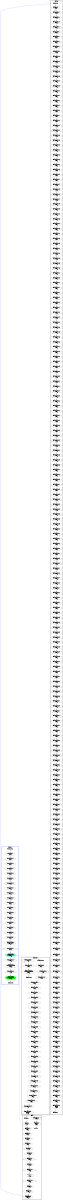 digraph "CFG" {
fontsize=10;
orientation="portrait";
rankdir="TB";
size="10,8";
_thrFunc1___bb__14 [fontsize=10, label="\"_thrFunc1___bb__14\"\nWCET=4", width="0.01"];
_thrFunc1___bb__10 [fontsize=10, label="\"_thrFunc1___bb__10\"\nWCET=4", width="0.01"];
_thrFunc1___bb__38 [fontsize=10, label="_thrFunc1___bb__38\n(_thrFunc1_)mysingle\nWCET=13", width="0.01"];
_thrFunc1___bb__21 [fontsize=10, label="\"_thrFunc1___bb__21\"\nWCET=6", width="0.01"];
_thrFunc1___bb23 [color=green, fontsize=10, label="_thrFunc1___bb23\n(_thrFunc1_)taskwait\nWCET=13", style=filled, width="0.01"];
_thrFunc1___bb__19 [fontsize=10, label="\"_thrFunc1___bb__19\"\nWCET=4", width="0.01"];
_thrFunc1___bb22__1 [fontsize=10, label="\"_thrFunc1___bb22__1\"\nWCET=0", width="0.01"];
_thrFunc1___bb__17 [fontsize=10, label="\"_thrFunc1___bb__17\"\nWCET=4", width="0.01"];
_thrFunc1__exit [color="white", fontsize=10, label="_thrFunc1__exit", width="0.01"];
_thrFunc1___bb__16 [fontsize=10, label="\"_thrFunc1___bb__16\"\nWCET=4", width="0.01"];
_thrFunc1___bb__37 [fontsize=10, label="\"_thrFunc1___bb__37\"\nWCET=4", width="0.01"];
_thrFunc1___bb22 [fontsize=10, label="_thrFunc1___bb22\n(_thrFunc1_)leaving_single\nWCET=13", width="0.01"];
_thrFunc1___bb__32 [fontsize=10, label="\"_thrFunc1___bb__32\"\nWCET=4", width="0.01"];
_thrFunc1___bb__22 [fontsize=10, label="\"_thrFunc1___bb__22\"\nWCET=4", width="0.01"];
_thrFunc1___bb__12 [fontsize=10, label="\"_thrFunc1___bb__12\"\nWCET=4", width="0.01"];
_thrFunc1___bb__26 [fontsize=10, label="\"_thrFunc1___bb__26\"\nWCET=6", width="0.01"];
_thrFunc1___bb__27 [fontsize=10, label="\"_thrFunc1___bb__27\"\nWCET=4", width="0.01"];
_thrFunc1___bb__34 [fontsize=10, label="\"_thrFunc1___bb__34\"\nWCET=4", width="0.01"];
_thrFunc1__entry [color="white", fontsize=10, height="0.01", label="_thrFunc1__entry", width="0.01"];
_thrFunc1___bb__29 [fontsize=10, label="\"_thrFunc1___bb__29\"\nWCET=4", width="0.01"];
_thrFunc1___bb__31 [fontsize=10, label="\"_thrFunc1___bb__31\"\nWCET=6", width="0.01"];
_thrFunc1___bb [fontsize=10, label="\"_thrFunc1___bb\"\nWCET=4", width="0.01"];
_thrFunc1___bb20__1 [fontsize=10, label="\"_thrFunc1___bb20__1\"\nWCET=0", width="0.01"];
_thrFunc1___bb20 [color=aquamarine, fontsize=10, label="_thrFunc1___bb20\nCREATE _taskFunc40_\nWCET=13", style=filled, width="0.01"];
_thrFunc1___bb__40 [fontsize=10, label="\"_thrFunc1___bb__40\"\nWCET=5", shape=diamond, width="0.01"];
_thrFunc1___bb__24 [fontsize=10, label="\"_thrFunc1___bb__24\"\nWCET=4", width="0.01"];
_thrFunc1___bb__36 [fontsize=10, label="\"_thrFunc1___bb__36\"\nWCET=6", width="0.01"];
_taskFunc40___bb__39 [fontsize=10, label="\"_taskFunc40___bb__39\"\nWCET=4", width="0.01"];
_taskFunc40___bb__16 [fontsize=10, label="\"_taskFunc40___bb__16\"\nWCET=4", width="0.01"];
_taskFunc40___bb__22 [fontsize=10, label="\"_taskFunc40___bb__22\"\nWCET=4", width="0.01"];
_taskFunc40___bb__40 [fontsize=10, label="\"_taskFunc40___bb__40\"\nWCET=4", width="0.01"];
_taskFunc40___bb__49 [fontsize=10, label="\"_taskFunc40___bb__49\"\nWCET=4", width="0.01"];
_taskFunc40___bb__38 [fontsize=10, label="\"_taskFunc40___bb__38\"\nWCET=4", width="0.01"];
_taskFunc40___bb__50 [fontsize=10, label="_taskFunc40___bb__50\nCALL fft_aux\nWCET=13", width="0.01"];
_taskFunc40__exit [color="white", fontsize=10, label="_taskFunc40__exit", width="0.01"];
_taskFunc40___bb__43 [fontsize=10, label="\"_taskFunc40___bb__43\"\nWCET=4", width="0.01"];
_taskFunc40___bb__12 [fontsize=10, label="\"_taskFunc40___bb__12\"\nWCET=4", width="0.01"];
_taskFunc40___bb__10 [fontsize=10, label="\"_taskFunc40___bb__10\"\nWCET=4", width="0.01"];
_taskFunc40___bb__46 [fontsize=10, label="\"_taskFunc40___bb__46\"\nWCET=4", width="0.01"];
_taskFunc40___bb__29 [fontsize=10, label="\"_taskFunc40___bb__29\"\nWCET=4", width="0.01"];
_taskFunc40___bb__19 [fontsize=10, label="\"_taskFunc40___bb__19\"\nWCET=4", width="0.01"];
_taskFunc40___bb__48 [fontsize=10, label="\"_taskFunc40___bb__48\"\nWCET=4", width="0.01"];
_taskFunc40___bb30__2 [fontsize=10, label="_taskFunc40___bb30__2\n(_taskFunc40_)taskenv_free\nWCET=13", width="0.01"];
_taskFunc40___bb__41 [fontsize=10, label="\"_taskFunc40___bb__41\"\nWCET=4", width="0.01"];
_taskFunc40___bb__24 [fontsize=10, label="\"_taskFunc40___bb__24\"\nWCET=4", width="0.01"];
_taskFunc40___bb__34 [fontsize=10, label="\"_taskFunc40___bb__34\"\nWCET=4", width="0.01"];
_taskFunc40___bb [fontsize=10, label="\"_taskFunc40___bb\"\nWCET=4", width="0.01"];
_taskFunc40___bb__47 [fontsize=10, label="\"_taskFunc40___bb__47\"\nWCET=4", width="0.01"];
_taskFunc40___bb__14 [fontsize=10, label="\"_taskFunc40___bb__14\"\nWCET=4", width="0.01"];
_taskFunc40___bb__37 [fontsize=10, label="\"_taskFunc40___bb__37\"\nWCET=4", width="0.01"];
_taskFunc40___bb__26 [fontsize=10, label="\"_taskFunc40___bb__26\"\nWCET=6", width="0.01"];
_taskFunc40___bb30 [fontsize=10, label="\"_taskFunc40___bb30\"\nWCET=4", width="0.01"];
_taskFunc40___bb__27 [fontsize=10, label="\"_taskFunc40___bb__27\"\nWCET=4", width="0.01"];
_taskFunc40___bb__42 [fontsize=10, label="\"_taskFunc40___bb__42\"\nWCET=4", width="0.01"];
_taskFunc40___bb__21 [fontsize=10, label="\"_taskFunc40___bb__21\"\nWCET=6", width="0.01"];
_taskFunc40___bb__17 [fontsize=10, label="\"_taskFunc40___bb__17\"\nWCET=4", width="0.01"];
_taskFunc40___bb__31 [fontsize=10, label="\"_taskFunc40___bb__31\"\nWCET=6", width="0.01"];
_taskFunc40___bb__51 [fontsize=10, label="\"_taskFunc40___bb__51\"\nWCET=0", width="0.01"];
_taskFunc40___bb__32 [fontsize=10, label="\"_taskFunc40___bb__32\"\nWCET=4", width="0.01"];
_taskFunc40___bb__36 [fontsize=10, label="\"_taskFunc40___bb__36\"\nWCET=6", width="0.01"];
_taskFunc40___bb__44 [fontsize=10, label="\"_taskFunc40___bb__44\"\nWCET=4", width="0.01"];
_taskFunc40__entry [color="white", fontsize=10, height="0.01", label="_taskFunc40__entry", width="0.01"];
fft_aux_entry [color="white", fontsize=10, height="0.01", label="fft_aux_entry", width="0.01"];
fft_aux__bb__26 [fontsize=10, label="\"fft_aux__bb__26\"\nWCET=5", shape=diamond, width="0.01"];
fft_aux__bb20__1 [fontsize=10, label="\"fft_aux__bb20__1\"\nWCET=4", width="0.01"];
fft_aux__bb__19 [fontsize=10, label="\"fft_aux__bb__19\"\nWCET=4", width="0.01"];
fft_aux__bb20__2 [fontsize=10, label="fft_aux__bb20__2\nCALL fft_base_8\nWCET=13", width="0.01"];
fft_aux__bb [fontsize=10, label="\"fft_aux__bb\"\nWCET=4", width="0.01"];
fft_aux__bb__13 [fontsize=10, label="\"fft_aux__bb__13\"\nWCET=4", width="0.01"];
fft_aux__bb20__3 [fontsize=10, label="\"fft_aux__bb20__3\"\nWCET=0", width="0.01"];
fft_aux__bb123 [fontsize=10, label="\"fft_aux__bb123\"\nRETURN\nWCET=0", width="0.01"];
fft_aux_exit [color="white", fontsize=10, label="fft_aux_exit", width="0.01"];
fft_aux__bb__11 [fontsize=10, label="\"fft_aux__bb__11\"\nWCET=4", width="0.01"];
fft_aux__bb17 [fontsize=10, label="\"fft_aux__bb17\"\nWCET=4", width="0.01"];
fft_aux__bb17__2 [fontsize=10, label="\"fft_aux__bb17__2\"\nWCET=5", shape=diamond, width="0.01"];
fft_aux__bb__17 [fontsize=10, label="\"fft_aux__bb__17\"\nWCET=4", width="0.01"];
fft_aux__bb20 [fontsize=10, label="\"fft_aux__bb20\"\nWCET=4", width="0.01"];
fft_aux__bb__24 [fontsize=10, label="\"fft_aux__bb__24\"\nWCET=4", width="0.01"];
fft_aux__bb11 [fontsize=10, label="\"fft_aux__bb11\"\nWCET=4", width="0.01"];
fft_aux__bb__15 [fontsize=10, label="\"fft_aux__bb__15\"\nWCET=4", width="0.01"];
fft_aux__bb11__2 [fontsize=10, label="\"fft_aux__bb11__2\"\nWCET=5", shape=diamond, width="0.01"];
fft_base_8__bb__220 [fontsize=10, label="\"fft_base_8__bb__220\"\nWCET=4", width="0.01"];
fft_base_8__bb__295 [fontsize=10, label="\"fft_base_8__bb__295\"\nWCET=4", width="0.01"];
fft_base_8__bb__134 [fontsize=10, label="\"fft_base_8__bb__134\"\nWCET=8", width="0.01"];
fft_base_8__bb__404 [fontsize=10, label="\"fft_base_8__bb__404\"\nWCET=4", width="0.01"];
fft_base_8__bb__264 [fontsize=10, label="\"fft_base_8__bb__264\"\nWCET=8", width="0.01"];
fft_base_8__bb__335 [fontsize=10, label="\"fft_base_8__bb__335\"\nWCET=4", width="0.01"];
fft_base_8__bb__216 [fontsize=10, label="\"fft_base_8__bb__216\"\nWCET=4", width="0.01"];
fft_base_8__bb__241 [fontsize=10, label="\"fft_base_8__bb__241\"\nWCET=4", width="0.01"];
fft_base_8__bb__446 [fontsize=10, label="\"fft_base_8__bb__446\"\nRETURN\nWCET=0", width="0.01"];
fft_base_8__bb__136 [fontsize=10, label="\"fft_base_8__bb__136\"\nWCET=4", width="0.01"];
fft_base_8__bb__359 [fontsize=10, label="\"fft_base_8__bb__359\"\nWCET=4", width="0.01"];
fft_base_8__bb__175 [fontsize=10, label="\"fft_base_8__bb__175\"\nWCET=4", width="0.01"];
fft_base_8__bb__119 [fontsize=10, label="\"fft_base_8__bb__119\"\nWCET=4", width="0.01"];
fft_base_8__bb__273 [fontsize=10, label="\"fft_base_8__bb__273\"\nWCET=4", width="0.01"];
fft_base_8__bb__387 [fontsize=10, label="\"fft_base_8__bb__387\"\nWCET=4", width="0.01"];
fft_base_8__bb__261 [fontsize=10, label="\"fft_base_8__bb__261\"\nWCET=4", width="0.01"];
fft_base_8__bb__151 [fontsize=10, label="\"fft_base_8__bb__151\"\nWCET=4", width="0.01"];
fft_base_8__bb__352 [fontsize=10, label="\"fft_base_8__bb__352\"\nWCET=4", width="0.01"];
fft_base_8__bb__144 [fontsize=10, label="\"fft_base_8__bb__144\"\nWCET=8", width="0.01"];
fft_base_8__bb__211 [fontsize=10, label="\"fft_base_8__bb__211\"\nWCET=4", width="0.01"];
fft_base_8__bb__237 [fontsize=10, label="\"fft_base_8__bb__237\"\nWCET=4", width="0.01"];
fft_base_8__bb__317 [fontsize=10, label="\"fft_base_8__bb__317\"\nWCET=4", width="0.01"];
fft_base_8__bb__229 [fontsize=10, label="\"fft_base_8__bb__229\"\nWCET=4", width="0.01"];
fft_base_8__bb__145 [fontsize=10, label="\"fft_base_8__bb__145\"\nWCET=4", width="0.01"];
fft_base_8__bb__315 [fontsize=10, label="\"fft_base_8__bb__315\"\nWCET=4", width="0.01"];
fft_base_8__bb__360 [fontsize=10, label="\"fft_base_8__bb__360\"\nWCET=4", width="0.01"];
fft_base_8__bb__181 [fontsize=10, label="\"fft_base_8__bb__181\"\nWCET=4", width="0.01"];
fft_base_8__bb__297 [fontsize=10, label="\"fft_base_8__bb__297\"\nWCET=4", width="0.01"];
fft_base_8__bb__54 [fontsize=10, label="\"fft_base_8__bb__54\"\nWCET=4", width="0.01"];
fft_base_8__bb__260 [fontsize=10, label="\"fft_base_8__bb__260\"\nWCET=4", width="0.01"];
fft_base_8__bb__440 [fontsize=10, label="\"fft_base_8__bb__440\"\nWCET=4", width="0.01"];
fft_base_8__bb__374 [fontsize=10, label="\"fft_base_8__bb__374\"\nWCET=4", width="0.01"];
fft_base_8__bb__154 [fontsize=10, label="\"fft_base_8__bb__154\"\nWCET=4", width="0.01"];
fft_base_8__bb__342 [fontsize=10, label="\"fft_base_8__bb__342\"\nWCET=4", width="0.01"];
fft_base_8__bb__219 [fontsize=10, label="\"fft_base_8__bb__219\"\nWCET=6", width="0.01"];
fft_base_8__bb__209 [fontsize=10, label="\"fft_base_8__bb__209\"\nWCET=6", width="0.01"];
fft_base_8__bb__265 [fontsize=10, label="\"fft_base_8__bb__265\"\nWCET=4", width="0.01"];
fft_base_8__bb__400 [fontsize=10, label="\"fft_base_8__bb__400\"\nWCET=6", width="0.01"];
fft_base_8__bb__246 [fontsize=10, label="\"fft_base_8__bb__246\"\nWCET=4", width="0.01"];
fft_base_8__bb__431 [fontsize=10, label="\"fft_base_8__bb__431\"\nWCET=8", width="0.01"];
fft_base_8__bb__386 [fontsize=10, label="\"fft_base_8__bb__386\"\nWCET=6", width="0.01"];
fft_base_8__bb__298 [fontsize=10, label="\"fft_base_8__bb__298\"\nWCET=4", width="0.01"];
fft_base_8__bb__373 [fontsize=10, label="\"fft_base_8__bb__373\"\nWCET=4", width="0.01"];
fft_base_8__bb__393 [fontsize=10, label="\"fft_base_8__bb__393\"\nWCET=8", width="0.01"];
fft_base_8__bb__86 [fontsize=10, label="\"fft_base_8__bb__86\"\nWCET=4", width="0.01"];
fft_base_8__bb__150 [fontsize=10, label="\"fft_base_8__bb__150\"\nWCET=4", width="0.01"];
fft_base_8__bb__186 [fontsize=10, label="\"fft_base_8__bb__186\"\nWCET=4", width="0.01"];
fft_base_8__bb__255 [fontsize=10, label="\"fft_base_8__bb__255\"\nWCET=4", width="0.01"];
fft_base_8__bb__419 [fontsize=10, label="\"fft_base_8__bb__419\"\nWCET=4", width="0.01"];
fft_base_8__bb__90 [fontsize=10, label="\"fft_base_8__bb__90\"\nWCET=4", width="0.01"];
fft_base_8__bb__107 [fontsize=10, label="\"fft_base_8__bb__107\"\nWCET=4", width="0.01"];
fft_base_8__bb__271 [fontsize=10, label="\"fft_base_8__bb__271\"\nWCET=4", width="0.01"];
fft_base_8__bb__289 [fontsize=10, label="\"fft_base_8__bb__289\"\nWCET=4", width="0.01"];
fft_base_8__bb__305 [fontsize=10, label="\"fft_base_8__bb__305\"\nWCET=4", width="0.01"];
fft_base_8__bb__372 [fontsize=10, label="\"fft_base_8__bb__372\"\nWCET=6", width="0.01"];
fft_base_8__bb__281 [fontsize=10, label="\"fft_base_8__bb__281\"\nWCET=4", width="0.01"];
fft_base_8__bb__155 [fontsize=10, label="\"fft_base_8__bb__155\"\nWCET=4", width="0.01"];
fft_base_8__bb__302 [fontsize=10, label="\"fft_base_8__bb__302\"\nWCET=4", width="0.01"];
fft_base_8__bb__191 [fontsize=10, label="\"fft_base_8__bb__191\"\nWCET=4", width="0.01"];
fft_base_8__bb__320 [fontsize=10, label="\"fft_base_8__bb__320\"\nWCET=4", width="0.01"];
fft_base_8_entry [color="white", fontsize=10, height="0.01", label="fft_base_8_entry", width="0.01"];
fft_base_8__bb__174 [fontsize=10, label="\"fft_base_8__bb__174\"\nWCET=4", width="0.01"];
fft_base_8__bb__104 [fontsize=10, label="\"fft_base_8__bb__104\"\nWCET=8", width="0.01"];
fft_base_8__bb__287 [fontsize=10, label="\"fft_base_8__bb__287\"\nWCET=4", width="0.01"];
fft_base_8__bb__290 [fontsize=10, label="\"fft_base_8__bb__290\"\nWCET=4", width="0.01"];
fft_base_8__bb__336 [fontsize=10, label="\"fft_base_8__bb__336\"\nWCET=4", width="0.01"];
fft_base_8__bb__130 [fontsize=10, label="\"fft_base_8__bb__130\"\nWCET=4", width="0.01"];
fft_base_8__bb__135 [fontsize=10, label="\"fft_base_8__bb__135\"\nWCET=4", width="0.01"];
fft_base_8__bb__259 [fontsize=10, label="\"fft_base_8__bb__259\"\nWCET=6", width="0.01"];
fft_base_8__bb__395 [fontsize=10, label="\"fft_base_8__bb__395\"\nWCET=4", width="0.01"];
fft_base_8__bb__428 [fontsize=10, label="\"fft_base_8__bb__428\"\nWCET=4", width="0.01"];
fft_base_8__bb__445 [fontsize=10, label="\"fft_base_8__bb__445\"\nWCET=8", width="0.01"];
fft_base_8__bb__438 [fontsize=10, label="\"fft_base_8__bb__438\"\nWCET=6", width="0.01"];
fft_base_8__bb__383 [fontsize=10, label="\"fft_base_8__bb__383\"\nWCET=4", width="0.01"];
fft_base_8__bb__231 [fontsize=10, label="\"fft_base_8__bb__231\"\nWCET=4", width="0.01"];
fft_base_8__bb__214 [fontsize=10, label="\"fft_base_8__bb__214\"\nWCET=8", width="0.01"];
fft_base_8__bb__286 [fontsize=10, label="\"fft_base_8__bb__286\"\nWCET=4", width="0.01"];
fft_base_8__bb__394 [fontsize=10, label="\"fft_base_8__bb__394\"\nWCET=4", width="0.01"];
fft_base_8__bb__106 [fontsize=10, label="\"fft_base_8__bb__106\"\nWCET=4", width="0.01"];
fft_base_8__bb__249 [fontsize=10, label="\"fft_base_8__bb__249\"\nWCET=6", width="0.01"];
fft_base_8__bb__421 [fontsize=10, label="\"fft_base_8__bb__421\"\nWCET=4", width="0.01"];
fft_base_8__bb__390 [fontsize=10, label="\"fft_base_8__bb__390\"\nWCET=4", width="0.01"];
fft_base_8__bb__109 [fontsize=10, label="\"fft_base_8__bb__109\"\nWCET=4", width="0.01"];
fft_base_8__bb__89 [fontsize=10, label="\"fft_base_8__bb__89\"\nWCET=4", width="0.01"];
fft_base_8__bb__256 [fontsize=10, label="\"fft_base_8__bb__256\"\nWCET=4", width="0.01"];
fft_base_8__bb__141 [fontsize=10, label="\"fft_base_8__bb__141\"\nWCET=4", width="0.01"];
fft_base_8__bb__118 [fontsize=10, label="\"fft_base_8__bb__118\"\nWCET=4", width="0.01"];
fft_base_8__bb__121 [fontsize=10, label="\"fft_base_8__bb__121\"\nWCET=4", width="0.01"];
fft_base_8__bb__322 [fontsize=10, label="\"fft_base_8__bb__322\"\nWCET=4", width="0.01"];
fft_base_8__bb__329 [fontsize=10, label="\"fft_base_8__bb__329\"\nWCET=4", width="0.01"];
fft_base_8__bb__225 [fontsize=10, label="\"fft_base_8__bb__225\"\nWCET=4", width="0.01"];
fft_base_8__bb__179 [fontsize=10, label="\"fft_base_8__bb__179\"\nWCET=4", width="0.01"];
fft_base_8__bb__313 [fontsize=10, label="\"fft_base_8__bb__313\"\nWCET=4", width="0.01"];
fft_base_8__bb__215 [fontsize=10, label="\"fft_base_8__bb__215\"\nWCET=4", width="0.01"];
fft_base_8__bb__314 [fontsize=10, label="\"fft_base_8__bb__314\"\nWCET=4", width="0.01"];
fft_base_8__bb__397 [fontsize=10, label="\"fft_base_8__bb__397\"\nWCET=4", width="0.01"];
fft_base_8__bb__366 [fontsize=10, label="\"fft_base_8__bb__366\"\nWCET=4", width="0.01"];
fft_base_8__bb__269 [fontsize=10, label="\"fft_base_8__bb__269\"\nWCET=4", width="0.01"];
fft_base_8__bb__294 [fontsize=10, label="\"fft_base_8__bb__294\"\nWCET=4", width="0.01"];
fft_base_8__bb__163 [fontsize=10, label="\"fft_base_8__bb__163\"\nWCET=4", width="0.01"];
fft_base_8__bb__365 [fontsize=10, label="\"fft_base_8__bb__365\"\nWCET=8", width="0.01"];
fft_base_8__bb__278 [fontsize=10, label="\"fft_base_8__bb__278\"\nWCET=4", width="0.01"];
fft_base_8__bb__101 [fontsize=10, label="\"fft_base_8__bb__101\"\nWCET=4", width="0.01"];
fft_base_8__bb__424 [fontsize=10, label="\"fft_base_8__bb__424\"\nWCET=6", width="0.01"];
fft_base_8__bb__153 [fontsize=10, label="\"fft_base_8__bb__153\"\nWCET=4", width="0.01"];
fft_base_8__bb__91 [fontsize=10, label="\"fft_base_8__bb__91\"\nWCET=4", width="0.01"];
fft_base_8__bb__283 [fontsize=10, label="\"fft_base_8__bb__283\"\nWCET=4", width="0.01"];
fft_base_8__bb__413 [fontsize=10, label="\"fft_base_8__bb__413\"\nWCET=4", width="0.01"];
fft_base_8__bb__146 [fontsize=10, label="\"fft_base_8__bb__146\"\nWCET=4", width="0.01"];
fft_base_8__bb__303 [fontsize=10, label="\"fft_base_8__bb__303\"\nWCET=4", width="0.01"];
fft_base_8__bb__358 [fontsize=10, label="\"fft_base_8__bb__358\"\nWCET=6", width="0.01"];
fft_base_8__bb__166 [fontsize=10, label="\"fft_base_8__bb__166\"\nWCET=4", width="0.01"];
fft_base_8__bb__425 [fontsize=10, label="\"fft_base_8__bb__425\"\nWCET=4", width="0.01"];
fft_base_8__bb__190 [fontsize=10, label="\"fft_base_8__bb__190\"\nWCET=4", width="0.01"];
fft_base_8__bb__126 [fontsize=10, label="\"fft_base_8__bb__126\"\nWCET=4", width="0.01"];
fft_base_8__bb__167 [fontsize=10, label="\"fft_base_8__bb__167\"\nWCET=4", width="0.01"];
fft_base_8__bb__171 [fontsize=10, label="\"fft_base_8__bb__171\"\nWCET=4", width="0.01"];
fft_base_8__bb__311 [fontsize=10, label="\"fft_base_8__bb__311\"\nWCET=4", width="0.01"];
fft_base_8__bb__343 [fontsize=10, label="\"fft_base_8__bb__343\"\nWCET=4", width="0.01"];
fft_base_8__bb__96 [fontsize=10, label="\"fft_base_8__bb__96\"\nWCET=4", width="0.01"];
fft_base_8__bb__178 [fontsize=10, label="\"fft_base_8__bb__178\"\nWCET=4", width="0.01"];
fft_base_8__bb__131 [fontsize=10, label="\"fft_base_8__bb__131\"\nWCET=4", width="0.01"];
fft_base_8__bb__185 [fontsize=10, label="\"fft_base_8__bb__185\"\nWCET=4", width="0.01"];
fft_base_8__bb__402 [fontsize=10, label="\"fft_base_8__bb__402\"\nWCET=4", width="0.01"];
fft_base_8__bb__379 [fontsize=10, label="\"fft_base_8__bb__379\"\nWCET=8", width="0.01"];
fft_base_8__bb__442 [fontsize=10, label="\"fft_base_8__bb__442\"\nWCET=4", width="0.01"];
fft_base_8__bb__235 [fontsize=10, label="\"fft_base_8__bb__235\"\nWCET=4", width="0.01"];
fft_base_8__bb__409 [fontsize=10, label="\"fft_base_8__bb__409\"\nWCET=4", width="0.01"];
fft_base_8__bb__140 [fontsize=10, label="\"fft_base_8__bb__140\"\nWCET=4", width="0.01"];
fft_base_8__bb__149 [fontsize=10, label="\"fft_base_8__bb__149\"\nWCET=4", width="0.01"];
fft_base_8__bb__388 [fontsize=10, label="\"fft_base_8__bb__388\"\nWCET=4", width="0.01"];
fft_base_8__bb__110 [fontsize=10, label="\"fft_base_8__bb__110\"\nWCET=4", width="0.01"];
fft_base_8__bb__291 [fontsize=10, label="\"fft_base_8__bb__291\"\nWCET=4", width="0.01"];
fft_base_8__bb__99 [fontsize=10, label="\"fft_base_8__bb__99\"\nWCET=6", width="0.01"];
fft_base_8__bb__293 [fontsize=10, label="\"fft_base_8__bb__293\"\nWCET=4", width="0.01"];
fft_base_8__bb__95 [fontsize=10, label="\"fft_base_8__bb__95\"\nWCET=4", width="0.01"];
fft_base_8__bb__210 [fontsize=10, label="\"fft_base_8__bb__210\"\nWCET=4", width="0.01"];
fft_base_8__bb__353 [fontsize=10, label="\"fft_base_8__bb__353\"\nWCET=4", width="0.01"];
fft_base_8__bb__139 [fontsize=10, label="\"fft_base_8__bb__139\"\nWCET=6", width="0.01"];
fft_base_8__bb__226 [fontsize=10, label="\"fft_base_8__bb__226\"\nWCET=4", width="0.01"];
fft_base_8__bb__270 [fontsize=10, label="\"fft_base_8__bb__270\"\nWCET=4", width="0.01"];
fft_base_8_exit [color="white", fontsize=10, label="fft_base_8_exit", width="0.01"];
fft_base_8__bb__173 [fontsize=10, label="\"fft_base_8__bb__173\"\nWCET=4", width="0.01"];
fft_base_8__bb__267 [fontsize=10, label="\"fft_base_8__bb__267\"\nWCET=4", width="0.01"];
fft_base_8__bb__105 [fontsize=10, label="\"fft_base_8__bb__105\"\nWCET=4", width="0.01"];
fft_base_8__bb__367 [fontsize=10, label="\"fft_base_8__bb__367\"\nWCET=4", width="0.01"];
fft_base_8__bb__355 [fontsize=10, label="\"fft_base_8__bb__355\"\nWCET=4", width="0.01"];
fft_base_8__bb__401 [fontsize=10, label="\"fft_base_8__bb__401\"\nWCET=4", width="0.01"];
fft_base_8__bb__157 [fontsize=10, label="\"fft_base_8__bb__157\"\nWCET=4", width="0.01"];
fft_base_8__bb__412 [fontsize=10, label="\"fft_base_8__bb__412\"\nWCET=4", width="0.01"];
fft_base_8__bb__362 [fontsize=10, label="\"fft_base_8__bb__362\"\nWCET=4", width="0.01"];
fft_base_8__bb__111 [fontsize=10, label="\"fft_base_8__bb__111\"\nWCET=4", width="0.01"];
fft_base_8__bb__309 [fontsize=10, label="\"fft_base_8__bb__309\"\nWCET=4", width="0.01"];
fft_base_8__bb__158 [fontsize=10, label="\"fft_base_8__bb__158\"\nWCET=4", width="0.01"];
fft_base_8__bb__94 [fontsize=10, label="\"fft_base_8__bb__94\"\nWCET=6", width="0.01"];
fft_base_8__bb__369 [fontsize=10, label="\"fft_base_8__bb__369\"\nWCET=4", width="0.01"];
fft_base_8__bb__169 [fontsize=10, label="\"fft_base_8__bb__169\"\nWCET=4", width="0.01"];
fft_base_8__bb__117 [fontsize=10, label="\"fft_base_8__bb__117\"\nWCET=4", width="0.01"];
fft_base_8__bb__341 [fontsize=10, label="\"fft_base_8__bb__341\"\nWCET=8", width="0.01"];
fft_base_8__bb__266 [fontsize=10, label="\"fft_base_8__bb__266\"\nWCET=4", width="0.01"];
fft_base_8__bb__277 [fontsize=10, label="\"fft_base_8__bb__277\"\nWCET=4", width="0.01"];
fft_base_8__bb__432 [fontsize=10, label="\"fft_base_8__bb__432\"\nWCET=4", width="0.01"];
fft_base_8__bb__418 [fontsize=10, label="\"fft_base_8__bb__418\"\nWCET=4", width="0.01"];
fft_base_8__bb__170 [fontsize=10, label="\"fft_base_8__bb__170\"\nWCET=4", width="0.01"];
fft_base_8__bb__206 [fontsize=10, label="\"fft_base_8__bb__206\"\nWCET=4", width="0.01"];
fft_base_8__bb__301 [fontsize=10, label="\"fft_base_8__bb__301\"\nWCET=4", width="0.01"];
fft_base_8__bb__381 [fontsize=10, label="\"fft_base_8__bb__381\"\nWCET=4", width="0.01"];
fft_base_8__bb__346 [fontsize=10, label="\"fft_base_8__bb__346\"\nWCET=4", width="0.01"];
fft_base_8__bb__347 [fontsize=10, label="\"fft_base_8__bb__347\"\nWCET=4", width="0.01"];
fft_base_8__bb__221 [fontsize=10, label="\"fft_base_8__bb__221\"\nWCET=4", width="0.01"];
fft_base_8__bb__376 [fontsize=10, label="\"fft_base_8__bb__376\"\nWCET=4", width="0.01"];
fft_base_8__bb__279 [fontsize=10, label="\"fft_base_8__bb__279\"\nWCET=4", width="0.01"];
fft_base_8__bb__100 [fontsize=10, label="\"fft_base_8__bb__100\"\nWCET=4", width="0.01"];
fft_base_8__bb__193 [fontsize=10, label="\"fft_base_8__bb__193\"\nWCET=4", width="0.01"];
fft_base_8__bb__114 [fontsize=10, label="\"fft_base_8__bb__114\"\nWCET=4", width="0.01"];
fft_base_8__bb__238 [fontsize=10, label="\"fft_base_8__bb__238\"\nWCET=4", width="0.01"];
fft_base_8__bb__351 [fontsize=10, label="\"fft_base_8__bb__351\"\nWCET=4", width="0.01"];
fft_base_8__bb__407 [fontsize=10, label="\"fft_base_8__bb__407\"\nWCET=8", width="0.01"];
fft_base_8__bb__321 [fontsize=10, label="\"fft_base_8__bb__321\"\nWCET=4", width="0.01"];
fft_base_8__bb__306 [fontsize=10, label="\"fft_base_8__bb__306\"\nWCET=4", width="0.01"];
fft_base_8__bb__187 [fontsize=10, label="\"fft_base_8__bb__187\"\nWCET=4", width="0.01"];
fft_base_8__bb__348 [fontsize=10, label="\"fft_base_8__bb__348\"\nWCET=4", width="0.01"];
fft_base_8__bb__251 [fontsize=10, label="\"fft_base_8__bb__251\"\nWCET=4", width="0.01"];
fft_base_8__bb__239 [fontsize=10, label="\"fft_base_8__bb__239\"\nWCET=4", width="0.01"];
fft_base_8__bb__233 [fontsize=10, label="\"fft_base_8__bb__233\"\nWCET=4", width="0.01"];
fft_base_8__bb__254 [fontsize=10, label="\"fft_base_8__bb__254\"\nWCET=8", width="0.01"];
fft_base_8__bb__275 [fontsize=10, label="\"fft_base_8__bb__275\"\nWCET=4", width="0.01"];
fft_base_8__bb__408 [fontsize=10, label="\"fft_base_8__bb__408\"\nWCET=4", width="0.01"];
fft_base_8__bb__162 [fontsize=10, label="\"fft_base_8__bb__162\"\nWCET=4", width="0.01"];
fft_base_8__bb__282 [fontsize=10, label="\"fft_base_8__bb__282\"\nWCET=4", width="0.01"];
fft_base_8__bb__115 [fontsize=10, label="\"fft_base_8__bb__115\"\nWCET=4", width="0.01"];
fft_base_8__bb__129 [fontsize=10, label="\"fft_base_8__bb__129\"\nWCET=6", width="0.01"];
fft_base_8__bb__227 [fontsize=10, label="\"fft_base_8__bb__227\"\nWCET=4", width="0.01"];
fft_base_8__bb__426 [fontsize=10, label="\"fft_base_8__bb__426\"\nWCET=4", width="0.01"];
fft_base_8__bb__189 [fontsize=10, label="\"fft_base_8__bb__189\"\nWCET=4", width="0.01"];
fft_base_8__bb__250 [fontsize=10, label="\"fft_base_8__bb__250\"\nWCET=4", width="0.01"];
fft_base_8__bb__435 [fontsize=10, label="\"fft_base_8__bb__435\"\nWCET=4", width="0.01"];
fft_base_8__bb__334 [fontsize=10, label="\"fft_base_8__bb__334\"\nWCET=6", width="0.01"];
fft_base_8__bb__310 [fontsize=10, label="\"fft_base_8__bb__310\"\nWCET=4", width="0.01"];
fft_base_8__bb__165 [fontsize=10, label="\"fft_base_8__bb__165\"\nWCET=4", width="0.01"];
fft_base_8__bb__183 [fontsize=10, label="\"fft_base_8__bb__183\"\nWCET=4", width="0.01"];
fft_base_8__bb__338 [fontsize=10, label="\"fft_base_8__bb__338\"\nWCET=4", width="0.01"];
fft_base_8__bb__224 [fontsize=10, label="\"fft_base_8__bb__224\"\nWCET=8", width="0.01"];
fft_base_8__bb__159 [fontsize=10, label="\"fft_base_8__bb__159\"\nWCET=4", width="0.01"];
fft_base_8__bb__324 [fontsize=10, label="\"fft_base_8__bb__324\"\nWCET=4", width="0.01"];
fft_base_8__bb__299 [fontsize=10, label="\"fft_base_8__bb__299\"\nWCET=4", width="0.01"];
fft_base_8__bb__414 [fontsize=10, label="\"fft_base_8__bb__414\"\nWCET=4", width="0.01"];
fft_base_8__bb__234 [fontsize=10, label="\"fft_base_8__bb__234\"\nWCET=4", width="0.01"];
fft_base_8__bb__328 [fontsize=10, label="\"fft_base_8__bb__328\"\nWCET=4", width="0.01"];
fft_base_8__bb__380 [fontsize=10, label="\"fft_base_8__bb__380\"\nWCET=4", width="0.01"];
fft_base_8__bb__439 [fontsize=10, label="\"fft_base_8__bb__439\"\nWCET=4", width="0.01"];
fft_base_8__bb__182 [fontsize=10, label="\"fft_base_8__bb__182\"\nWCET=4", width="0.01"];
fft_base_8__bb__417 [fontsize=10, label="\"fft_base_8__bb__417\"\nWCET=4", width="0.01"];
fft_base_8__bb__161 [fontsize=10, label="\"fft_base_8__bb__161\"\nWCET=4", width="0.01"];
fft_base_8__bb__331 [fontsize=10, label="\"fft_base_8__bb__331\"\nWCET=4", width="0.01"];
fft_base_8__bb__113 [fontsize=10, label="\"fft_base_8__bb__113\"\nWCET=4", width="0.01"];
fft_base_8__bb__230 [fontsize=10, label="\"fft_base_8__bb__230\"\nWCET=4", width="0.01"];
fft_base_8__bb__433 [fontsize=10, label="\"fft_base_8__bb__433\"\nWCET=4", width="0.01"];
fft_base_8__bb__307 [fontsize=10, label="\"fft_base_8__bb__307\"\nWCET=4", width="0.01"];
fft_base_8__bb [fontsize=10, label="\"fft_base_8__bb\"\nWCET=4", width="0.01"];
fft_base_8__bb__327 [fontsize=10, label="\"fft_base_8__bb__327\"\nWCET=6", width="0.01"];
fft_base_8__bb__147 [fontsize=10, label="\"fft_base_8__bb__147\"\nWCET=4", width="0.01"];
fft_base_8__bb__274 [fontsize=10, label="\"fft_base_8__bb__274\"\nWCET=4", width="0.01"];
fft_base_8__bb__177 [fontsize=10, label="\"fft_base_8__bb__177\"\nWCET=4", width="0.01"];
fft_base_8__bb__285 [fontsize=10, label="\"fft_base_8__bb__285\"\nWCET=4", width="0.01"];
_thrFunc1___bb__14 -> _thrFunc1___bb__16  [key=0];
_thrFunc1___bb__10 -> _thrFunc1___bb__12  [key=0];
_thrFunc1___bb__38 -> _thrFunc1___bb__40  [key=0];
_thrFunc1___bb__21 -> _thrFunc1___bb__22  [key=0];
_thrFunc1___bb23 -> _thrFunc1__exit  [key=0];
_thrFunc1___bb__19 -> _thrFunc1___bb__21  [key=0];
_thrFunc1___bb22__1 -> _thrFunc1___bb23  [key=0];
_thrFunc1___bb__17 -> _thrFunc1___bb__19  [key=0];
_thrFunc1___bb__16 -> _thrFunc1___bb__17  [key=0];
_thrFunc1___bb__37 -> _thrFunc1___bb__38  [key=0];
_thrFunc1___bb22 -> _thrFunc1___bb22__1  [key=0];
_thrFunc1___bb__32 -> _thrFunc1___bb__34  [key=0];
_thrFunc1___bb__22 -> _thrFunc1___bb__24  [key=0];
_thrFunc1___bb__12 -> _thrFunc1___bb__14  [key=0];
_thrFunc1___bb__26 -> _thrFunc1___bb__27  [key=0];
_thrFunc1___bb__27 -> _thrFunc1___bb__29  [key=0];
_thrFunc1___bb__34 -> _thrFunc1___bb__36  [key=0];
_thrFunc1__entry -> _thrFunc1___bb  [key=0];
_thrFunc1___bb__29 -> _thrFunc1___bb__31  [key=0];
_thrFunc1___bb__31 -> _thrFunc1___bb__32  [key=0];
_thrFunc1___bb -> _thrFunc1___bb__10  [key=0];
_thrFunc1___bb20__1 -> _thrFunc1___bb22  [key=0];
_thrFunc1___bb20 -> _thrFunc1___bb20__1  [key=0];
_thrFunc1___bb20 -> _taskFunc40__entry  [color=blue, key=0];
_thrFunc1___bb__40 -> _thrFunc1___bb20  [key=0];
_thrFunc1___bb__24 -> _thrFunc1___bb__26  [key=0];
_thrFunc1___bb__36 -> _thrFunc1___bb__37  [key=0];
_taskFunc40___bb__39 -> _taskFunc40___bb__40  [key=0];
_taskFunc40___bb__16 -> _taskFunc40___bb__17  [key=0];
_taskFunc40___bb__22 -> _taskFunc40___bb__24  [key=0];
_taskFunc40___bb__40 -> _taskFunc40___bb__41  [key=0];
_taskFunc40___bb__49 -> _taskFunc40___bb__50  [key=0];
_taskFunc40___bb__38 -> _taskFunc40___bb__39  [key=0];
_taskFunc40___bb__50 -> fft_aux_entry  [color=blue, key=0];
_taskFunc40___bb__43 -> _taskFunc40___bb__44  [key=0];
_taskFunc40___bb__12 -> _taskFunc40___bb__14  [key=0];
_taskFunc40___bb__10 -> _taskFunc40___bb__12  [key=0];
_taskFunc40___bb__46 -> _taskFunc40___bb__47  [key=0];
_taskFunc40___bb__29 -> _taskFunc40___bb__31  [key=0];
_taskFunc40___bb__19 -> _taskFunc40___bb__21  [key=0];
_taskFunc40___bb__48 -> _taskFunc40___bb__49  [key=0];
_taskFunc40___bb30__2 -> _taskFunc40__exit  [key=0];
_taskFunc40___bb__41 -> _taskFunc40___bb__42  [key=0];
_taskFunc40___bb__24 -> _taskFunc40___bb__26  [key=0];
_taskFunc40___bb__34 -> _taskFunc40___bb__36  [key=0];
_taskFunc40___bb -> _taskFunc40___bb__10  [key=0];
_taskFunc40___bb__47 -> _taskFunc40___bb__48  [key=0];
_taskFunc40___bb__14 -> _taskFunc40___bb__16  [key=0];
_taskFunc40___bb__37 -> _taskFunc40___bb__38  [key=0];
_taskFunc40___bb__26 -> _taskFunc40___bb__27  [key=0];
_taskFunc40___bb30 -> _taskFunc40___bb30__2  [key=0];
_taskFunc40___bb__27 -> _taskFunc40___bb__29  [key=0];
_taskFunc40___bb__42 -> _taskFunc40___bb__43  [key=0];
_taskFunc40___bb__21 -> _taskFunc40___bb__22  [key=0];
_taskFunc40___bb__17 -> _taskFunc40___bb__19  [key=0];
_taskFunc40___bb__31 -> _taskFunc40___bb__32  [key=0];
_taskFunc40___bb__51 -> _taskFunc40___bb30  [key=0];
_taskFunc40___bb__32 -> _taskFunc40___bb__34  [key=0];
_taskFunc40___bb__36 -> _taskFunc40___bb__37  [key=0];
_taskFunc40___bb__44 -> _taskFunc40___bb__46  [key=0];
_taskFunc40__entry -> _taskFunc40___bb  [key=0];
fft_aux_entry -> fft_aux__bb  [key=0];
fft_aux__bb__26 -> fft_aux__bb11  [key=0];
fft_aux__bb20__1 -> fft_aux__bb20__2  [key=0];
fft_aux__bb__19 -> fft_aux__bb__24  [key=0];
fft_aux__bb20__2 -> fft_base_8_entry  [color=blue, key=0];
fft_aux__bb -> fft_aux__bb__11  [key=0];
fft_aux__bb__13 -> fft_aux__bb__15  [key=0];
fft_aux__bb20__3 -> fft_aux__bb123  [key=0];
fft_aux__bb123 -> fft_aux_exit  [key=0];
fft_aux_exit -> _taskFunc40___bb__51  [color=red, key=0];
fft_aux__bb__11 -> fft_aux__bb__13  [key=0];
fft_aux__bb17 -> fft_aux__bb17__2  [key=0];
fft_aux__bb17__2 -> fft_aux__bb20  [key=0];
fft_aux__bb__17 -> fft_aux__bb__19  [key=0];
fft_aux__bb20 -> fft_aux__bb20__1  [key=0];
fft_aux__bb__24 -> fft_aux__bb__26  [key=0];
fft_aux__bb11 -> fft_aux__bb11__2  [key=0];
fft_aux__bb__15 -> fft_aux__bb__17  [key=0];
fft_aux__bb11__2 -> fft_aux__bb17  [key=0];
fft_base_8__bb__220 -> fft_base_8__bb__221  [key=0];
fft_base_8__bb__295 -> fft_base_8__bb__297  [key=0];
fft_base_8__bb__134 -> fft_base_8__bb__135  [key=0];
fft_base_8__bb__404 -> fft_base_8__bb__407  [key=0];
fft_base_8__bb__264 -> fft_base_8__bb__265  [key=0];
fft_base_8__bb__335 -> fft_base_8__bb__336  [key=0];
fft_base_8__bb__216 -> fft_base_8__bb__219  [key=0];
fft_base_8__bb__241 -> fft_base_8__bb__246  [key=0];
fft_base_8__bb__446 -> fft_base_8_exit  [key=0];
fft_base_8__bb__136 -> fft_base_8__bb__139  [key=0];
fft_base_8__bb__359 -> fft_base_8__bb__360  [key=0];
fft_base_8__bb__175 -> fft_base_8__bb__177  [key=0];
fft_base_8__bb__119 -> fft_base_8__bb__121  [key=0];
fft_base_8__bb__273 -> fft_base_8__bb__274  [key=0];
fft_base_8__bb__387 -> fft_base_8__bb__388  [key=0];
fft_base_8__bb__261 -> fft_base_8__bb__264  [key=0];
fft_base_8__bb__151 -> fft_base_8__bb__153  [key=0];
fft_base_8__bb__352 -> fft_base_8__bb__353  [key=0];
fft_base_8__bb__144 -> fft_base_8__bb__145  [key=0];
fft_base_8__bb__211 -> fft_base_8__bb__214  [key=0];
fft_base_8__bb__237 -> fft_base_8__bb__238  [key=0];
fft_base_8__bb__317 -> fft_base_8__bb__320  [key=0];
fft_base_8__bb__229 -> fft_base_8__bb__230  [key=0];
fft_base_8__bb__145 -> fft_base_8__bb__146  [key=0];
fft_base_8__bb__315 -> fft_base_8__bb__317  [key=0];
fft_base_8__bb__360 -> fft_base_8__bb__362  [key=0];
fft_base_8__bb__181 -> fft_base_8__bb__182  [key=0];
fft_base_8__bb__297 -> fft_base_8__bb__298  [key=0];
fft_base_8__bb__54 -> fft_base_8__bb__86  [key=0];
fft_base_8__bb__260 -> fft_base_8__bb__261  [key=0];
fft_base_8__bb__440 -> fft_base_8__bb__442  [key=0];
fft_base_8__bb__374 -> fft_base_8__bb__376  [key=0];
fft_base_8__bb__154 -> fft_base_8__bb__155  [key=0];
fft_base_8__bb__342 -> fft_base_8__bb__343  [key=0];
fft_base_8__bb__219 -> fft_base_8__bb__220  [key=0];
fft_base_8__bb__209 -> fft_base_8__bb__210  [key=0];
fft_base_8__bb__265 -> fft_base_8__bb__266  [key=0];
fft_base_8__bb__400 -> fft_base_8__bb__401  [key=0];
fft_base_8__bb__246 -> fft_base_8__bb__249  [key=0];
fft_base_8__bb__431 -> fft_base_8__bb__432  [key=0];
fft_base_8__bb__386 -> fft_base_8__bb__387  [key=0];
fft_base_8__bb__298 -> fft_base_8__bb__299  [key=0];
fft_base_8__bb__373 -> fft_base_8__bb__374  [key=0];
fft_base_8__bb__393 -> fft_base_8__bb__394  [key=0];
fft_base_8__bb__86 -> fft_base_8__bb__89  [key=0];
fft_base_8__bb__150 -> fft_base_8__bb__151  [key=0];
fft_base_8__bb__186 -> fft_base_8__bb__187  [key=0];
fft_base_8__bb__255 -> fft_base_8__bb__256  [key=0];
fft_base_8__bb__419 -> fft_base_8__bb__421  [key=0];
fft_base_8__bb__90 -> fft_base_8__bb__91  [key=0];
fft_base_8__bb__107 -> fft_base_8__bb__109  [key=0];
fft_base_8__bb__271 -> fft_base_8__bb__273  [key=0];
fft_base_8__bb__289 -> fft_base_8__bb__290  [key=0];
fft_base_8__bb__305 -> fft_base_8__bb__306  [key=0];
fft_base_8__bb__372 -> fft_base_8__bb__373  [key=0];
fft_base_8__bb__281 -> fft_base_8__bb__282  [key=0];
fft_base_8__bb__155 -> fft_base_8__bb__157  [key=0];
fft_base_8__bb__302 -> fft_base_8__bb__303  [key=0];
fft_base_8__bb__191 -> fft_base_8__bb__193  [key=0];
fft_base_8__bb__320 -> fft_base_8__bb__321  [key=0];
fft_base_8_entry -> fft_base_8__bb  [key=0];
fft_base_8__bb__174 -> fft_base_8__bb__175  [key=0];
fft_base_8__bb__104 -> fft_base_8__bb__105  [key=0];
fft_base_8__bb__287 -> fft_base_8__bb__289  [key=0];
fft_base_8__bb__290 -> fft_base_8__bb__291  [key=0];
fft_base_8__bb__336 -> fft_base_8__bb__338  [key=0];
fft_base_8__bb__130 -> fft_base_8__bb__131  [key=0];
fft_base_8__bb__135 -> fft_base_8__bb__136  [key=0];
fft_base_8__bb__259 -> fft_base_8__bb__260  [key=0];
fft_base_8__bb__395 -> fft_base_8__bb__397  [key=0];
fft_base_8__bb__428 -> fft_base_8__bb__431  [key=0];
fft_base_8__bb__445 -> fft_base_8__bb__446  [key=0];
fft_base_8__bb__438 -> fft_base_8__bb__439  [key=0];
fft_base_8__bb__383 -> fft_base_8__bb__386  [key=0];
fft_base_8__bb__231 -> fft_base_8__bb__233  [key=0];
fft_base_8__bb__214 -> fft_base_8__bb__215  [key=0];
fft_base_8__bb__286 -> fft_base_8__bb__287  [key=0];
fft_base_8__bb__394 -> fft_base_8__bb__395  [key=0];
fft_base_8__bb__106 -> fft_base_8__bb__107  [key=0];
fft_base_8__bb__249 -> fft_base_8__bb__250  [key=0];
fft_base_8__bb__421 -> fft_base_8__bb__424  [key=0];
fft_base_8__bb__390 -> fft_base_8__bb__393  [key=0];
fft_base_8__bb__109 -> fft_base_8__bb__110  [key=0];
fft_base_8__bb__89 -> fft_base_8__bb__90  [key=0];
fft_base_8__bb__256 -> fft_base_8__bb__259  [key=0];
fft_base_8__bb__141 -> fft_base_8__bb__144  [key=0];
fft_base_8__bb__118 -> fft_base_8__bb__119  [key=0];
fft_base_8__bb__121 -> fft_base_8__bb__126  [key=0];
fft_base_8__bb__322 -> fft_base_8__bb__324  [key=0];
fft_base_8__bb__329 -> fft_base_8__bb__331  [key=0];
fft_base_8__bb__225 -> fft_base_8__bb__226  [key=0];
fft_base_8__bb__179 -> fft_base_8__bb__181  [key=0];
fft_base_8__bb__313 -> fft_base_8__bb__314  [key=0];
fft_base_8__bb__215 -> fft_base_8__bb__216  [key=0];
fft_base_8__bb__314 -> fft_base_8__bb__315  [key=0];
fft_base_8__bb__397 -> fft_base_8__bb__400  [key=0];
fft_base_8__bb__366 -> fft_base_8__bb__367  [key=0];
fft_base_8__bb__269 -> fft_base_8__bb__270  [key=0];
fft_base_8__bb__294 -> fft_base_8__bb__295  [key=0];
fft_base_8__bb__163 -> fft_base_8__bb__165  [key=0];
fft_base_8__bb__365 -> fft_base_8__bb__366  [key=0];
fft_base_8__bb__278 -> fft_base_8__bb__279  [key=0];
fft_base_8__bb__101 -> fft_base_8__bb__104  [key=0];
fft_base_8__bb__424 -> fft_base_8__bb__425  [key=0];
fft_base_8__bb__153 -> fft_base_8__bb__154  [key=0];
fft_base_8__bb__91 -> fft_base_8__bb__94  [key=0];
fft_base_8__bb__283 -> fft_base_8__bb__285  [key=0];
fft_base_8__bb__413 -> fft_base_8__bb__414  [key=0];
fft_base_8__bb__146 -> fft_base_8__bb__147  [key=0];
fft_base_8__bb__303 -> fft_base_8__bb__305  [key=0];
fft_base_8__bb__358 -> fft_base_8__bb__359  [key=0];
fft_base_8__bb__166 -> fft_base_8__bb__167  [key=0];
fft_base_8__bb__425 -> fft_base_8__bb__426  [key=0];
fft_base_8__bb__190 -> fft_base_8__bb__191  [key=0];
fft_base_8__bb__126 -> fft_base_8__bb__129  [key=0];
fft_base_8__bb__167 -> fft_base_8__bb__169  [key=0];
fft_base_8__bb__171 -> fft_base_8__bb__173  [key=0];
fft_base_8__bb__311 -> fft_base_8__bb__313  [key=0];
fft_base_8__bb__343 -> fft_base_8__bb__346  [key=0];
fft_base_8__bb__96 -> fft_base_8__bb__99  [key=0];
fft_base_8__bb__178 -> fft_base_8__bb__179  [key=0];
fft_base_8__bb__131 -> fft_base_8__bb__134  [key=0];
fft_base_8__bb__185 -> fft_base_8__bb__186  [key=0];
fft_base_8__bb__402 -> fft_base_8__bb__404  [key=0];
fft_base_8__bb__379 -> fft_base_8__bb__380  [key=0];
fft_base_8__bb__442 -> fft_base_8__bb__445  [key=0];
fft_base_8__bb__235 -> fft_base_8__bb__237  [key=0];
fft_base_8__bb__409 -> fft_base_8__bb__412  [key=0];
fft_base_8__bb__140 -> fft_base_8__bb__141  [key=0];
fft_base_8__bb__149 -> fft_base_8__bb__150  [key=0];
fft_base_8__bb__388 -> fft_base_8__bb__390  [key=0];
fft_base_8__bb__110 -> fft_base_8__bb__111  [key=0];
fft_base_8__bb__291 -> fft_base_8__bb__293  [key=0];
fft_base_8__bb__99 -> fft_base_8__bb__100  [key=0];
fft_base_8__bb__293 -> fft_base_8__bb__294  [key=0];
fft_base_8__bb__95 -> fft_base_8__bb__96  [key=0];
fft_base_8__bb__210 -> fft_base_8__bb__211  [key=0];
fft_base_8__bb__353 -> fft_base_8__bb__355  [key=0];
fft_base_8__bb__139 -> fft_base_8__bb__140  [key=0];
fft_base_8__bb__226 -> fft_base_8__bb__227  [key=0];
fft_base_8__bb__270 -> fft_base_8__bb__271  [key=0];
fft_base_8_exit -> fft_aux__bb20__3  [color=red, key=0];
fft_base_8__bb__173 -> fft_base_8__bb__174  [key=0];
fft_base_8__bb__267 -> fft_base_8__bb__269  [key=0];
fft_base_8__bb__105 -> fft_base_8__bb__106  [key=0];
fft_base_8__bb__367 -> fft_base_8__bb__369  [key=0];
fft_base_8__bb__355 -> fft_base_8__bb__358  [key=0];
fft_base_8__bb__401 -> fft_base_8__bb__402  [key=0];
fft_base_8__bb__157 -> fft_base_8__bb__158  [key=0];
fft_base_8__bb__412 -> fft_base_8__bb__413  [key=0];
fft_base_8__bb__362 -> fft_base_8__bb__365  [key=0];
fft_base_8__bb__111 -> fft_base_8__bb__113  [key=0];
fft_base_8__bb__309 -> fft_base_8__bb__310  [key=0];
fft_base_8__bb__158 -> fft_base_8__bb__159  [key=0];
fft_base_8__bb__94 -> fft_base_8__bb__95  [key=0];
fft_base_8__bb__369 -> fft_base_8__bb__372  [key=0];
fft_base_8__bb__169 -> fft_base_8__bb__170  [key=0];
fft_base_8__bb__117 -> fft_base_8__bb__118  [key=0];
fft_base_8__bb__341 -> fft_base_8__bb__342  [key=0];
fft_base_8__bb__266 -> fft_base_8__bb__267  [key=0];
fft_base_8__bb__277 -> fft_base_8__bb__278  [key=0];
fft_base_8__bb__432 -> fft_base_8__bb__433  [key=0];
fft_base_8__bb__418 -> fft_base_8__bb__419  [key=0];
fft_base_8__bb__170 -> fft_base_8__bb__171  [key=0];
fft_base_8__bb__206 -> fft_base_8__bb__209  [key=0];
fft_base_8__bb__301 -> fft_base_8__bb__302  [key=0];
fft_base_8__bb__381 -> fft_base_8__bb__383  [key=0];
fft_base_8__bb__346 -> fft_base_8__bb__347  [key=0];
fft_base_8__bb__347 -> fft_base_8__bb__348  [key=0];
fft_base_8__bb__221 -> fft_base_8__bb__224  [key=0];
fft_base_8__bb__376 -> fft_base_8__bb__379  [key=0];
fft_base_8__bb__279 -> fft_base_8__bb__281  [key=0];
fft_base_8__bb__100 -> fft_base_8__bb__101  [key=0];
fft_base_8__bb__193 -> fft_base_8__bb__206  [key=0];
fft_base_8__bb__114 -> fft_base_8__bb__115  [key=0];
fft_base_8__bb__238 -> fft_base_8__bb__239  [key=0];
fft_base_8__bb__351 -> fft_base_8__bb__352  [key=0];
fft_base_8__bb__407 -> fft_base_8__bb__408  [key=0];
fft_base_8__bb__321 -> fft_base_8__bb__322  [key=0];
fft_base_8__bb__306 -> fft_base_8__bb__307  [key=0];
fft_base_8__bb__187 -> fft_base_8__bb__189  [key=0];
fft_base_8__bb__348 -> fft_base_8__bb__351  [key=0];
fft_base_8__bb__251 -> fft_base_8__bb__254  [key=0];
fft_base_8__bb__239 -> fft_base_8__bb__241  [key=0];
fft_base_8__bb__233 -> fft_base_8__bb__234  [key=0];
fft_base_8__bb__254 -> fft_base_8__bb__255  [key=0];
fft_base_8__bb__275 -> fft_base_8__bb__277  [key=0];
fft_base_8__bb__408 -> fft_base_8__bb__409  [key=0];
fft_base_8__bb__162 -> fft_base_8__bb__163  [key=0];
fft_base_8__bb__282 -> fft_base_8__bb__283  [key=0];
fft_base_8__bb__115 -> fft_base_8__bb__117  [key=0];
fft_base_8__bb__129 -> fft_base_8__bb__130  [key=0];
fft_base_8__bb__227 -> fft_base_8__bb__229  [key=0];
fft_base_8__bb__426 -> fft_base_8__bb__428  [key=0];
fft_base_8__bb__189 -> fft_base_8__bb__190  [key=0];
fft_base_8__bb__250 -> fft_base_8__bb__251  [key=0];
fft_base_8__bb__435 -> fft_base_8__bb__438  [key=0];
fft_base_8__bb__334 -> fft_base_8__bb__335  [key=0];
fft_base_8__bb__310 -> fft_base_8__bb__311  [key=0];
fft_base_8__bb__165 -> fft_base_8__bb__166  [key=0];
fft_base_8__bb__183 -> fft_base_8__bb__185  [key=0];
fft_base_8__bb__338 -> fft_base_8__bb__341  [key=0];
fft_base_8__bb__224 -> fft_base_8__bb__225  [key=0];
fft_base_8__bb__159 -> fft_base_8__bb__161  [key=0];
fft_base_8__bb__324 -> fft_base_8__bb__327  [key=0];
fft_base_8__bb__299 -> fft_base_8__bb__301  [key=0];
fft_base_8__bb__414 -> fft_base_8__bb__417  [key=0];
fft_base_8__bb__234 -> fft_base_8__bb__235  [key=0];
fft_base_8__bb__328 -> fft_base_8__bb__329  [key=0];
fft_base_8__bb__380 -> fft_base_8__bb__381  [key=0];
fft_base_8__bb__439 -> fft_base_8__bb__440  [key=0];
fft_base_8__bb__182 -> fft_base_8__bb__183  [key=0];
fft_base_8__bb__417 -> fft_base_8__bb__418  [key=0];
fft_base_8__bb__161 -> fft_base_8__bb__162  [key=0];
fft_base_8__bb__331 -> fft_base_8__bb__334  [key=0];
fft_base_8__bb__113 -> fft_base_8__bb__114  [key=0];
fft_base_8__bb__230 -> fft_base_8__bb__231  [key=0];
fft_base_8__bb__433 -> fft_base_8__bb__435  [key=0];
fft_base_8__bb__307 -> fft_base_8__bb__309  [key=0];
fft_base_8__bb -> fft_base_8__bb__54  [key=0];
fft_base_8__bb__327 -> fft_base_8__bb__328  [key=0];
fft_base_8__bb__147 -> fft_base_8__bb__149  [key=0];
fft_base_8__bb__274 -> fft_base_8__bb__275  [key=0];
fft_base_8__bb__177 -> fft_base_8__bb__178  [key=0];
fft_base_8__bb__285 -> fft_base_8__bb__286  [key=0];
subgraph "cluster__thrFunc1_" {
label=_thrFunc1_
style="bold"
color="blue"
"_thrFunc1___bb"
"_thrFunc1___bb__10"
"_thrFunc1___bb__12"
"_thrFunc1___bb__14"
"_thrFunc1___bb__16"
"_thrFunc1___bb__17"
"_thrFunc1___bb__19"
"_thrFunc1___bb__21"
"_thrFunc1___bb__22"
"_thrFunc1___bb__24"
"_thrFunc1___bb__26"
"_thrFunc1___bb__27"
"_thrFunc1___bb__29"
"_thrFunc1___bb__31"
"_thrFunc1___bb__32"
"_thrFunc1___bb__34"
"_thrFunc1___bb__36"
"_thrFunc1___bb__37"
"_thrFunc1___bb__38"
"_thrFunc1___bb__40"
"_thrFunc1___bb20"
"_thrFunc1___bb20__1"
"_thrFunc1___bb22"
"_thrFunc1___bb22__1"
"_thrFunc1___bb23"

"_thrFunc1__entry"
"_thrFunc1__exit"
}
subgraph "cluster__taskFunc40_" {
label=_taskFunc40_
style="bold"
"_taskFunc40___bb"
"_taskFunc40___bb__10"
"_taskFunc40___bb__12"
"_taskFunc40___bb__14"
"_taskFunc40___bb__16"
"_taskFunc40___bb__17"
"_taskFunc40___bb__19"
"_taskFunc40___bb__21"
"_taskFunc40___bb__22"
"_taskFunc40___bb__24"
"_taskFunc40___bb__26"
"_taskFunc40___bb__27"
"_taskFunc40___bb__29"
"_taskFunc40___bb__31"
"_taskFunc40___bb__32"
"_taskFunc40___bb__34"
"_taskFunc40___bb__36"
"_taskFunc40___bb__37"
"_taskFunc40___bb__38"
"_taskFunc40___bb__39"
"_taskFunc40___bb__40"
"_taskFunc40___bb__41"
"_taskFunc40___bb__42"
"_taskFunc40___bb__43"
"_taskFunc40___bb__44"
"_taskFunc40___bb__46"
"_taskFunc40___bb__47"
"_taskFunc40___bb__48"
"_taskFunc40___bb__49"
"_taskFunc40___bb__50"
"_taskFunc40___bb__51"
"_taskFunc40___bb30"
"_taskFunc40___bb30__2"

"_taskFunc40__entry"
"_taskFunc40__exit"
}
subgraph "cluster_fft_aux" {
label=fft_aux
style="bold"
"fft_aux__bb"
"fft_aux__bb__11"
"fft_aux__bb__13"
"fft_aux__bb__15"
"fft_aux__bb__17"
"fft_aux__bb__19"
"fft_aux__bb__24"
"fft_aux__bb__26"




"fft_aux__bb11"
"fft_aux__bb11__2"




"fft_aux__bb17"
"fft_aux__bb17__2"
"fft_aux__bb20"
"fft_aux__bb20__1"
"fft_aux__bb20__2"
"fft_aux__bb20__3"






























































































"fft_aux__bb123"
"fft_aux_entry"
"fft_aux_exit"
}
subgraph "cluster_fft_base_32" {
label=fft_base_32
style="bold"

















































































































































































































































































































































































































































































































































































































































































































































































































































































































































































































































































































































































































































































































































































































































































}
subgraph "cluster_fft_base_16" {
label=fft_base_16
style="bold"

































































































































































































































































































































































































































































































































































































}
subgraph "cluster_fft_base_2" {
label=fft_base_2
style="bold"

































}
subgraph "cluster_fft_base_8" {
label=fft_base_8
style="bold"
"fft_base_8__bb"
"fft_base_8__bb__54"
"fft_base_8__bb__86"
"fft_base_8__bb__89"
"fft_base_8__bb__90"
"fft_base_8__bb__91"
"fft_base_8__bb__94"
"fft_base_8__bb__95"
"fft_base_8__bb__96"
"fft_base_8__bb__99"
"fft_base_8__bb__100"
"fft_base_8__bb__101"
"fft_base_8__bb__104"
"fft_base_8__bb__105"
"fft_base_8__bb__106"
"fft_base_8__bb__107"
"fft_base_8__bb__109"
"fft_base_8__bb__110"
"fft_base_8__bb__111"
"fft_base_8__bb__113"
"fft_base_8__bb__114"
"fft_base_8__bb__115"
"fft_base_8__bb__117"
"fft_base_8__bb__118"
"fft_base_8__bb__119"
"fft_base_8__bb__121"
"fft_base_8__bb__126"
"fft_base_8__bb__129"
"fft_base_8__bb__130"
"fft_base_8__bb__131"
"fft_base_8__bb__134"
"fft_base_8__bb__135"
"fft_base_8__bb__136"
"fft_base_8__bb__139"
"fft_base_8__bb__140"
"fft_base_8__bb__141"
"fft_base_8__bb__144"
"fft_base_8__bb__145"
"fft_base_8__bb__146"
"fft_base_8__bb__147"
"fft_base_8__bb__149"
"fft_base_8__bb__150"
"fft_base_8__bb__151"
"fft_base_8__bb__153"
"fft_base_8__bb__154"
"fft_base_8__bb__155"
"fft_base_8__bb__157"
"fft_base_8__bb__158"
"fft_base_8__bb__159"
"fft_base_8__bb__161"
"fft_base_8__bb__162"
"fft_base_8__bb__163"
"fft_base_8__bb__165"
"fft_base_8__bb__166"
"fft_base_8__bb__167"
"fft_base_8__bb__169"
"fft_base_8__bb__170"
"fft_base_8__bb__171"
"fft_base_8__bb__173"
"fft_base_8__bb__174"
"fft_base_8__bb__175"
"fft_base_8__bb__177"
"fft_base_8__bb__178"
"fft_base_8__bb__179"
"fft_base_8__bb__181"
"fft_base_8__bb__182"
"fft_base_8__bb__183"
"fft_base_8__bb__185"
"fft_base_8__bb__186"
"fft_base_8__bb__187"
"fft_base_8__bb__189"
"fft_base_8__bb__190"
"fft_base_8__bb__191"
"fft_base_8__bb__193"
"fft_base_8__bb__206"
"fft_base_8__bb__209"
"fft_base_8__bb__210"
"fft_base_8__bb__211"
"fft_base_8__bb__214"
"fft_base_8__bb__215"
"fft_base_8__bb__216"
"fft_base_8__bb__219"
"fft_base_8__bb__220"
"fft_base_8__bb__221"
"fft_base_8__bb__224"
"fft_base_8__bb__225"
"fft_base_8__bb__226"
"fft_base_8__bb__227"
"fft_base_8__bb__229"
"fft_base_8__bb__230"
"fft_base_8__bb__231"
"fft_base_8__bb__233"
"fft_base_8__bb__234"
"fft_base_8__bb__235"
"fft_base_8__bb__237"
"fft_base_8__bb__238"
"fft_base_8__bb__239"
"fft_base_8__bb__241"
"fft_base_8__bb__246"
"fft_base_8__bb__249"
"fft_base_8__bb__250"
"fft_base_8__bb__251"
"fft_base_8__bb__254"
"fft_base_8__bb__255"
"fft_base_8__bb__256"
"fft_base_8__bb__259"
"fft_base_8__bb__260"
"fft_base_8__bb__261"
"fft_base_8__bb__264"
"fft_base_8__bb__265"
"fft_base_8__bb__266"
"fft_base_8__bb__267"
"fft_base_8__bb__269"
"fft_base_8__bb__270"
"fft_base_8__bb__271"
"fft_base_8__bb__273"
"fft_base_8__bb__274"
"fft_base_8__bb__275"
"fft_base_8__bb__277"
"fft_base_8__bb__278"
"fft_base_8__bb__279"
"fft_base_8__bb__281"
"fft_base_8__bb__282"
"fft_base_8__bb__283"
"fft_base_8__bb__285"
"fft_base_8__bb__286"
"fft_base_8__bb__287"
"fft_base_8__bb__289"
"fft_base_8__bb__290"
"fft_base_8__bb__291"
"fft_base_8__bb__293"
"fft_base_8__bb__294"
"fft_base_8__bb__295"
"fft_base_8__bb__297"
"fft_base_8__bb__298"
"fft_base_8__bb__299"
"fft_base_8__bb__301"
"fft_base_8__bb__302"
"fft_base_8__bb__303"
"fft_base_8__bb__305"
"fft_base_8__bb__306"
"fft_base_8__bb__307"
"fft_base_8__bb__309"
"fft_base_8__bb__310"
"fft_base_8__bb__311"
"fft_base_8__bb__313"
"fft_base_8__bb__314"
"fft_base_8__bb__315"
"fft_base_8__bb__317"
"fft_base_8__bb__320"
"fft_base_8__bb__321"
"fft_base_8__bb__322"
"fft_base_8__bb__324"
"fft_base_8__bb__327"
"fft_base_8__bb__328"
"fft_base_8__bb__329"
"fft_base_8__bb__331"
"fft_base_8__bb__334"
"fft_base_8__bb__335"
"fft_base_8__bb__336"
"fft_base_8__bb__338"
"fft_base_8__bb__341"
"fft_base_8__bb__342"
"fft_base_8__bb__343"
"fft_base_8__bb__346"
"fft_base_8__bb__347"
"fft_base_8__bb__348"
"fft_base_8__bb__351"
"fft_base_8__bb__352"
"fft_base_8__bb__353"
"fft_base_8__bb__355"
"fft_base_8__bb__358"
"fft_base_8__bb__359"
"fft_base_8__bb__360"
"fft_base_8__bb__362"
"fft_base_8__bb__365"
"fft_base_8__bb__366"
"fft_base_8__bb__367"
"fft_base_8__bb__369"
"fft_base_8__bb__372"
"fft_base_8__bb__373"
"fft_base_8__bb__374"
"fft_base_8__bb__376"
"fft_base_8__bb__379"
"fft_base_8__bb__380"
"fft_base_8__bb__381"
"fft_base_8__bb__383"
"fft_base_8__bb__386"
"fft_base_8__bb__387"
"fft_base_8__bb__388"
"fft_base_8__bb__390"
"fft_base_8__bb__393"
"fft_base_8__bb__394"
"fft_base_8__bb__395"
"fft_base_8__bb__397"
"fft_base_8__bb__400"
"fft_base_8__bb__401"
"fft_base_8__bb__402"
"fft_base_8__bb__404"
"fft_base_8__bb__407"
"fft_base_8__bb__408"
"fft_base_8__bb__409"
"fft_base_8__bb__412"
"fft_base_8__bb__413"
"fft_base_8__bb__414"
"fft_base_8__bb__417"
"fft_base_8__bb__418"
"fft_base_8__bb__419"
"fft_base_8__bb__421"
"fft_base_8__bb__424"
"fft_base_8__bb__425"
"fft_base_8__bb__426"
"fft_base_8__bb__428"
"fft_base_8__bb__431"
"fft_base_8__bb__432"
"fft_base_8__bb__433"
"fft_base_8__bb__435"
"fft_base_8__bb__438"
"fft_base_8__bb__439"
"fft_base_8__bb__440"
"fft_base_8__bb__442"
"fft_base_8__bb__445"
"fft_base_8__bb__446"
"fft_base_8_entry"
"fft_base_8_exit"
}
subgraph "cluster_fft_base_4" {
label=fft_base_4
style="bold"





















































































}
subgraph "cluster__taskFunc27_" {
label=_taskFunc27_
style="bold"























}
subgraph "cluster_fft_unshuffle_32" {
label=fft_unshuffle_32
style="bold"
































































































































































































































}
subgraph "cluster__taskFunc25_" {
label=_taskFunc25_
style="bold"






























}
subgraph "cluster__taskFunc26_" {
label=_taskFunc26_
style="bold"






























}
subgraph "cluster__taskFunc28_" {
label=_taskFunc28_
style="bold"























}
subgraph "cluster_fft_unshuffle_16" {
label=fft_unshuffle_16
style="bold"
































































































































}
subgraph "cluster__taskFunc21_" {
label=_taskFunc21_
style="bold"






























}
subgraph "cluster__taskFunc22_" {
label=_taskFunc22_
style="bold"






























}
subgraph "cluster__taskFunc29_" {
label=_taskFunc29_
style="bold"























}
subgraph "cluster_fft_unshuffle_8" {
label=fft_unshuffle_8
style="bold"
















































































}
subgraph "cluster__taskFunc17_" {
label=_taskFunc17_
style="bold"






























}
subgraph "cluster__taskFunc18_" {
label=_taskFunc18_
style="bold"






























}
subgraph "cluster__taskFunc30_" {
label=_taskFunc30_
style="bold"























}
subgraph "cluster_fft_unshuffle_4" {
label=fft_unshuffle_4
style="bold"
























































}
subgraph "cluster__taskFunc13_" {
label=_taskFunc13_
style="bold"






























}
subgraph "cluster__taskFunc14_" {
label=_taskFunc14_
style="bold"






























}
subgraph "cluster__taskFunc31_" {
label=_taskFunc31_
style="bold"























}
subgraph "cluster_fft_unshuffle_2" {
label=fft_unshuffle_2
style="bold"












































}
subgraph "cluster__taskFunc9_" {
label=_taskFunc9_
style="bold"






























}
subgraph "cluster__taskFunc10_" {
label=_taskFunc10_
style="bold"






























}
subgraph "cluster_unshuffle" {
label=unshuffle
style="bold"




















































































}
subgraph "cluster__taskFunc2_" {
label=_taskFunc2_
style="bold"


































}
subgraph "cluster__taskFunc3_" {
label=_taskFunc3_
style="bold"


































}
subgraph "cluster__taskFunc32_" {
label=_taskFunc32_
style="bold"







































}
subgraph "cluster__taskFunc33_" {
label=_taskFunc33_
style="bold"




































}
subgraph "cluster_fft_twiddle_2" {
label=fft_twiddle_2
style="bold"




































































































}
subgraph "cluster__taskFunc7_" {
label=_taskFunc7_
style="bold"










































}
subgraph "cluster__taskFunc8_" {
label=_taskFunc8_
style="bold"










































}
subgraph "cluster__taskFunc34_" {
label=_taskFunc34_
style="bold"




































}
subgraph "cluster_fft_twiddle_4" {
label=fft_twiddle_4
style="bold"




































































































































































































}
subgraph "cluster__taskFunc11_" {
label=_taskFunc11_
style="bold"










































}
subgraph "cluster__taskFunc12_" {
label=_taskFunc12_
style="bold"










































}
subgraph "cluster__taskFunc35_" {
label=_taskFunc35_
style="bold"




































}
subgraph "cluster_fft_twiddle_8" {
label=fft_twiddle_8
style="bold"








































































































































































































































































































































































































































}
subgraph "cluster__taskFunc15_" {
label=_taskFunc15_
style="bold"










































}
subgraph "cluster__taskFunc16_" {
label=_taskFunc16_
style="bold"










































}
subgraph "cluster__taskFunc36_" {
label=_taskFunc36_
style="bold"




































}
subgraph "cluster_fft_twiddle_16" {
label=fft_twiddle_16
style="bold"
























































































































































































































































































































































































































































































































































































































































































































































































































































































































































































}
subgraph "cluster__taskFunc19_" {
label=_taskFunc19_
style="bold"










































}
subgraph "cluster__taskFunc20_" {
label=_taskFunc20_
style="bold"










































}
subgraph "cluster__taskFunc37_" {
label=_taskFunc37_
style="bold"




































}
subgraph "cluster_fft_twiddle_32" {
label=fft_twiddle_32
style="bold"








































































































































































































































































































































































































































































































































































































































































































































































































































































































































































































































































































































































































































































































































































































































































































































































































































































































































































































































































































































































































































































































































































































































}
subgraph "cluster__taskFunc23_" {
label=_taskFunc23_
style="bold"










































}
subgraph "cluster__taskFunc24_" {
label=_taskFunc24_
style="bold"










































}
subgraph "cluster__taskFunc38_" {
label=_taskFunc38_
style="bold"








































}
subgraph "cluster_fft_twiddle_gen" {
label=fft_twiddle_gen
style="bold"
























}
subgraph "cluster__taskFunc4_" {
label=_taskFunc4_
style="bold"














































}
subgraph "cluster_fft_twiddle_gen_1" {
label=fft_twiddle_gen_1
style="bold"
























































































}
subgraph "cluster__taskFunc6_" {
label=_taskFunc6_
style="bold"














































}
subgraph "cluster__taskFunc5_" {
label=_taskFunc5_
style="bold"














































}
}
